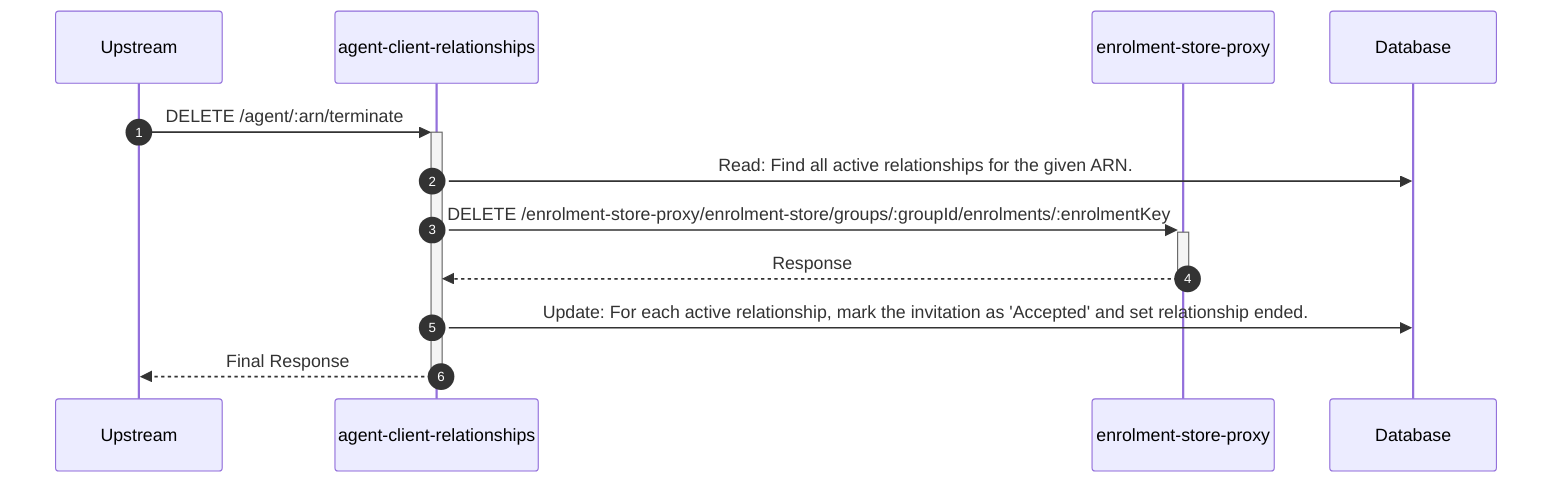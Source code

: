 sequenceDiagram
    autonumber
    participant Upstream
    participant agent-client-relationships
    participant enrolment-store-proxy
    participant Database

    Upstream->>+agent-client-relationships: DELETE /agent/:arn/terminate
    agent-client-relationships->>Database: Read: Find all active relationships for the given ARN.
    agent-client-relationships->>+enrolment-store-proxy: DELETE /enrolment-store-proxy/enrolment-store/groups/:groupId/enrolments/:enrolmentKey
    enrolment-store-proxy-->>-agent-client-relationships: Response
    agent-client-relationships->>Database: Update: For each active relationship, mark the invitation as 'Accepted' and set relationship ended.
    agent-client-relationships-->>-Upstream: Final Response